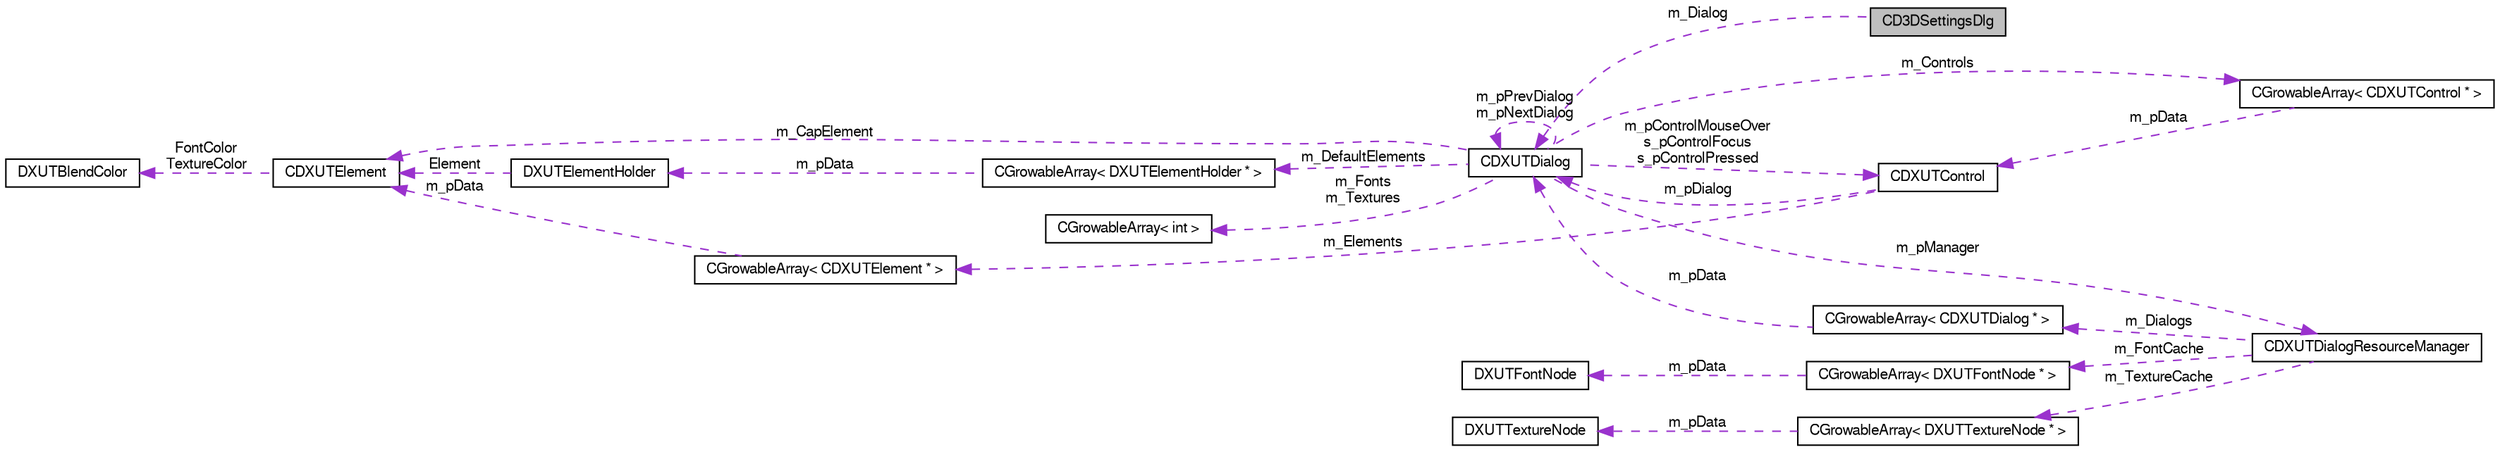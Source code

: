 digraph G
{
  edge [fontname="FreeSans",fontsize="10",labelfontname="FreeSans",labelfontsize="10"];
  node [fontname="FreeSans",fontsize="10",shape=record];
  rankdir=LR;
  Node1 [label="CD3DSettingsDlg",height=0.2,width=0.4,color="black", fillcolor="grey75", style="filled" fontcolor="black"];
  Node2 -> Node1 [dir=back,color="darkorchid3",fontsize="10",style="dashed",label="m_Dialog",fontname="FreeSans"];
  Node2 [label="CDXUTDialog",height=0.2,width=0.4,color="black", fillcolor="white", style="filled",URL="$class_c_d_x_u_t_dialog.html"];
  Node3 -> Node2 [dir=back,color="darkorchid3",fontsize="10",style="dashed",label="m_Fonts\nm_Textures",fontname="FreeSans"];
  Node3 [label="CGrowableArray\< int \>",height=0.2,width=0.4,color="black", fillcolor="white", style="filled",URL="$class_c_growable_array.html"];
  Node4 -> Node2 [dir=back,color="darkorchid3",fontsize="10",style="dashed",label="m_Controls",fontname="FreeSans"];
  Node4 [label="CGrowableArray\< CDXUTControl * \>",height=0.2,width=0.4,color="black", fillcolor="white", style="filled",URL="$class_c_growable_array.html"];
  Node5 -> Node4 [dir=back,color="darkorchid3",fontsize="10",style="dashed",label="m_pData",fontname="FreeSans"];
  Node5 [label="CDXUTControl",height=0.2,width=0.4,color="black", fillcolor="white", style="filled",URL="$class_c_d_x_u_t_control.html"];
  Node6 -> Node5 [dir=back,color="darkorchid3",fontsize="10",style="dashed",label="m_Elements",fontname="FreeSans"];
  Node6 [label="CGrowableArray\< CDXUTElement * \>",height=0.2,width=0.4,color="black", fillcolor="white", style="filled",URL="$class_c_growable_array.html"];
  Node7 -> Node6 [dir=back,color="darkorchid3",fontsize="10",style="dashed",label="m_pData",fontname="FreeSans"];
  Node7 [label="CDXUTElement",height=0.2,width=0.4,color="black", fillcolor="white", style="filled",URL="$class_c_d_x_u_t_element.html"];
  Node8 -> Node7 [dir=back,color="darkorchid3",fontsize="10",style="dashed",label="FontColor\nTextureColor",fontname="FreeSans"];
  Node8 [label="DXUTBlendColor",height=0.2,width=0.4,color="black", fillcolor="white", style="filled",URL="$struct_d_x_u_t_blend_color.html"];
  Node2 -> Node5 [dir=back,color="darkorchid3",fontsize="10",style="dashed",label="m_pDialog",fontname="FreeSans"];
  Node5 -> Node2 [dir=back,color="darkorchid3",fontsize="10",style="dashed",label="m_pControlMouseOver\ns_pControlFocus\ns_pControlPressed",fontname="FreeSans"];
  Node9 -> Node2 [dir=back,color="darkorchid3",fontsize="10",style="dashed",label="m_pManager",fontname="FreeSans"];
  Node9 [label="CDXUTDialogResourceManager",height=0.2,width=0.4,color="black", fillcolor="white", style="filled",URL="$class_c_d_x_u_t_dialog_resource_manager.html"];
  Node10 -> Node9 [dir=back,color="darkorchid3",fontsize="10",style="dashed",label="m_Dialogs",fontname="FreeSans"];
  Node10 [label="CGrowableArray\< CDXUTDialog * \>",height=0.2,width=0.4,color="black", fillcolor="white", style="filled",URL="$class_c_growable_array.html"];
  Node2 -> Node10 [dir=back,color="darkorchid3",fontsize="10",style="dashed",label="m_pData",fontname="FreeSans"];
  Node11 -> Node9 [dir=back,color="darkorchid3",fontsize="10",style="dashed",label="m_FontCache",fontname="FreeSans"];
  Node11 [label="CGrowableArray\< DXUTFontNode * \>",height=0.2,width=0.4,color="black", fillcolor="white", style="filled",URL="$class_c_growable_array.html"];
  Node12 -> Node11 [dir=back,color="darkorchid3",fontsize="10",style="dashed",label="m_pData",fontname="FreeSans"];
  Node12 [label="DXUTFontNode",height=0.2,width=0.4,color="black", fillcolor="white", style="filled",URL="$struct_d_x_u_t_font_node.html"];
  Node13 -> Node9 [dir=back,color="darkorchid3",fontsize="10",style="dashed",label="m_TextureCache",fontname="FreeSans"];
  Node13 [label="CGrowableArray\< DXUTTextureNode * \>",height=0.2,width=0.4,color="black", fillcolor="white", style="filled",URL="$class_c_growable_array.html"];
  Node14 -> Node13 [dir=back,color="darkorchid3",fontsize="10",style="dashed",label="m_pData",fontname="FreeSans"];
  Node14 [label="DXUTTextureNode",height=0.2,width=0.4,color="black", fillcolor="white", style="filled",URL="$struct_d_x_u_t_texture_node.html"];
  Node2 -> Node2 [dir=back,color="darkorchid3",fontsize="10",style="dashed",label="m_pPrevDialog\nm_pNextDialog",fontname="FreeSans"];
  Node7 -> Node2 [dir=back,color="darkorchid3",fontsize="10",style="dashed",label="m_CapElement",fontname="FreeSans"];
  Node15 -> Node2 [dir=back,color="darkorchid3",fontsize="10",style="dashed",label="m_DefaultElements",fontname="FreeSans"];
  Node15 [label="CGrowableArray\< DXUTElementHolder * \>",height=0.2,width=0.4,color="black", fillcolor="white", style="filled",URL="$class_c_growable_array.html"];
  Node16 -> Node15 [dir=back,color="darkorchid3",fontsize="10",style="dashed",label="m_pData",fontname="FreeSans"];
  Node16 [label="DXUTElementHolder",height=0.2,width=0.4,color="black", fillcolor="white", style="filled",URL="$struct_d_x_u_t_element_holder.html"];
  Node7 -> Node16 [dir=back,color="darkorchid3",fontsize="10",style="dashed",label="Element",fontname="FreeSans"];
}
